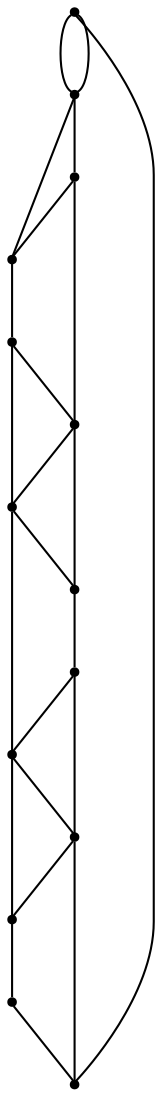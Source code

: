 graph {
  node [shape=point,comment="{\"directed\":false,\"doi\":\"10.1007/978-3-540-31843-9_27\",\"figure\":\"2 (2)\"}"]

  v0 [pos="1583.0444358648256,382.0000330607096"]
  v1 [pos="1511.0310456031975,382.0000330607096"]
  v2 [pos="1417.513703670058,382.0000330607096"]
  v3 [pos="1489.5270939316858,497.0000584920247"]
  v4 [pos="1453.520367005814,497.0000584920247"]
  v5 [pos="1000.9361714207848,497.0000584920247"]
  v6 [pos="1346.000417877907,497.0000584920247"]
  v7 [pos="1331.4976744186047,382.0000330607096"]
  v8 [pos="1266.7355922965116,497.0000584920247"]
  v9 [pos="1288.4896438953488,382.0000330607096"]
  v10 [pos="1151.7142033066862,382.0000330607096"]
  v11 [pos="1072.449473110465,382.0000330607096"]
  v12 [pos="1137.4615915697675,497.0000584920247"]
  v13 [pos="1101.4548646438952,497.0000584920247"]

  v0 -- v5 [id="-1",pos="1583.0444358648256,382.0000330607096 1087.0479832848837,267.1168009440104 1087.0479832848837,267.1168009440104 1087.0479832848837,267.1168009440104 1000.9361714207848,497.0000584920247 1000.9361714207848,497.0000584920247 1000.9361714207848,497.0000584920247"]
  v13 -- v12 [id="-3",pos="1101.4548646438952,497.0000584920247 1137.4615915697675,497.0000584920247 1137.4615915697675,497.0000584920247 1137.4615915697675,497.0000584920247"]
  v12 -- v8 [id="-4",pos="1137.4615915697675,497.0000584920247 1266.7355922965116,497.0000584920247 1266.7355922965116,497.0000584920247 1266.7355922965116,497.0000584920247"]
  v8 -- v6 [id="-5",pos="1266.7355922965116,497.0000584920247 1346.000417877907,497.0000584920247 1346.000417877907,497.0000584920247 1346.000417877907,497.0000584920247"]
  v6 -- v4 [id="-6",pos="1346.000417877907,497.0000584920247 1453.520367005814,497.0000584920247 1453.520367005814,497.0000584920247 1453.520367005814,497.0000584920247"]
  v4 -- v3 [id="-7",pos="1453.520367005814,497.0000584920247 1489.5270939316858,497.0000584920247 1489.5270939316858,497.0000584920247 1489.5270939316858,497.0000584920247"]
  v11 -- v10 [id="-10",pos="1072.449473110465,382.0000330607096 1151.7142033066862,382.0000330607096 1151.7142033066862,382.0000330607096 1151.7142033066862,382.0000330607096"]
  v10 -- v9 [id="-11",pos="1151.7142033066862,382.0000330607096 1288.4896438953488,382.0000330607096 1288.4896438953488,382.0000330607096 1288.4896438953488,382.0000330607096"]
  v9 -- v7 [id="-12",pos="1288.4896438953488,382.0000330607096 1331.4976744186047,382.0000330607096 1331.4976744186047,382.0000330607096 1331.4976744186047,382.0000330607096"]
  v7 -- v2 [id="-13",pos="1331.4976744186047,382.0000330607096 1417.513703670058,382.0000330607096 1417.513703670058,382.0000330607096 1417.513703670058,382.0000330607096"]
  v2 -- v1 [id="-14",pos="1417.513703670058,382.0000330607096 1511.0310456031975,382.0000330607096 1511.0310456031975,382.0000330607096 1511.0310456031975,382.0000330607096"]
  v1 -- v0 [id="-15",pos="1511.0310456031975,382.0000330607096 1583.0444358648256,382.0000330607096 1583.0444358648256,382.0000330607096 1583.0444358648256,382.0000330607096"]
  v5 -- v11 [id="-17",pos="1000.9361714207848,497.0000584920247 1029.5498637354651,497.0667521158854 1029.5498637354651,497.0667521158854 1029.5498637354651,497.0667521158854 1072.449473110465,382.0000330607096 1072.449473110465,382.0000330607096 1072.449473110465,382.0000330607096"]
  v10 -- v8 [id="-22",pos="1151.7142033066862,382.0000330607096 1230.7956031976744,382.0917765299479 1230.7956031976744,382.0917765299479 1230.7956031976744,382.0917765299479 1266.7355922965116,497.0000584920247 1266.7355922965116,497.0000584920247 1266.7355922965116,497.0000584920247"]
  v11 -- v13 [id="-23",pos="1072.449473110465,382.0000330607096 1101.4548646438952,497.0000584920247 1101.4548646438952,497.0000584920247 1101.4548646438952,497.0000584920247"]
  v5 -- v13 [id="-26",pos="1000.9361714207848,497.0000584920247 1101.4548646438952,497.0000584920247 1101.4548646438952,497.0000584920247 1101.4548646438952,497.0000584920247"]
  v12 -- v10 [id="-32",pos="1137.4615915697675,497.0000584920247 1151.7142033066862,382.0000330607096 1151.7142033066862,382.0000330607096 1151.7142033066862,382.0000330607096"]
  v6 -- v2 [id="-41",pos="1346.000417877907,497.0000584920247 1374.543223110465,497.0667521158854 1374.543223110465,497.0667521158854 1374.543223110465,497.0667521158854 1417.513703670058,382.0000330607096 1417.513703670058,382.0000330607096 1417.513703670058,382.0000330607096"]
  v8 -- v9 [id="-42",pos="1266.7355922965116,497.0000584920247 1288.4896438953488,382.0000330607096 1288.4896438953488,382.0000330607096 1288.4896438953488,382.0000330607096"]
  v7 -- v6 [id="-49",pos="1331.4976744186047,382.0000330607096 1346.000417877907,497.0000584920247 1346.000417877907,497.0000584920247 1346.000417877907,497.0000584920247"]
  v2 -- v4 [id="-62",pos="1417.513703670058,382.0000330607096 1453.520367005814,497.0000584920247 1453.520367005814,497.0000584920247 1453.520367005814,497.0000584920247"]
  v5 -- v0 [id="-69",pos="1000.9361714207848,497.0000584920247 1489.539589389535,640.7875061035156 1489.539589389535,640.7875061035156 1489.539589389535,640.7875061035156 1583.0444358648256,382.0000330607096 1583.0444358648256,382.0000330607096 1583.0444358648256,382.0000330607096"]
  v3 -- v1 [id="-70",pos="1489.5270939316858,497.0000584920247 1511.0310456031975,382.0000330607096 1511.0310456031975,382.0000330607096 1511.0310456031975,382.0000330607096"]
}